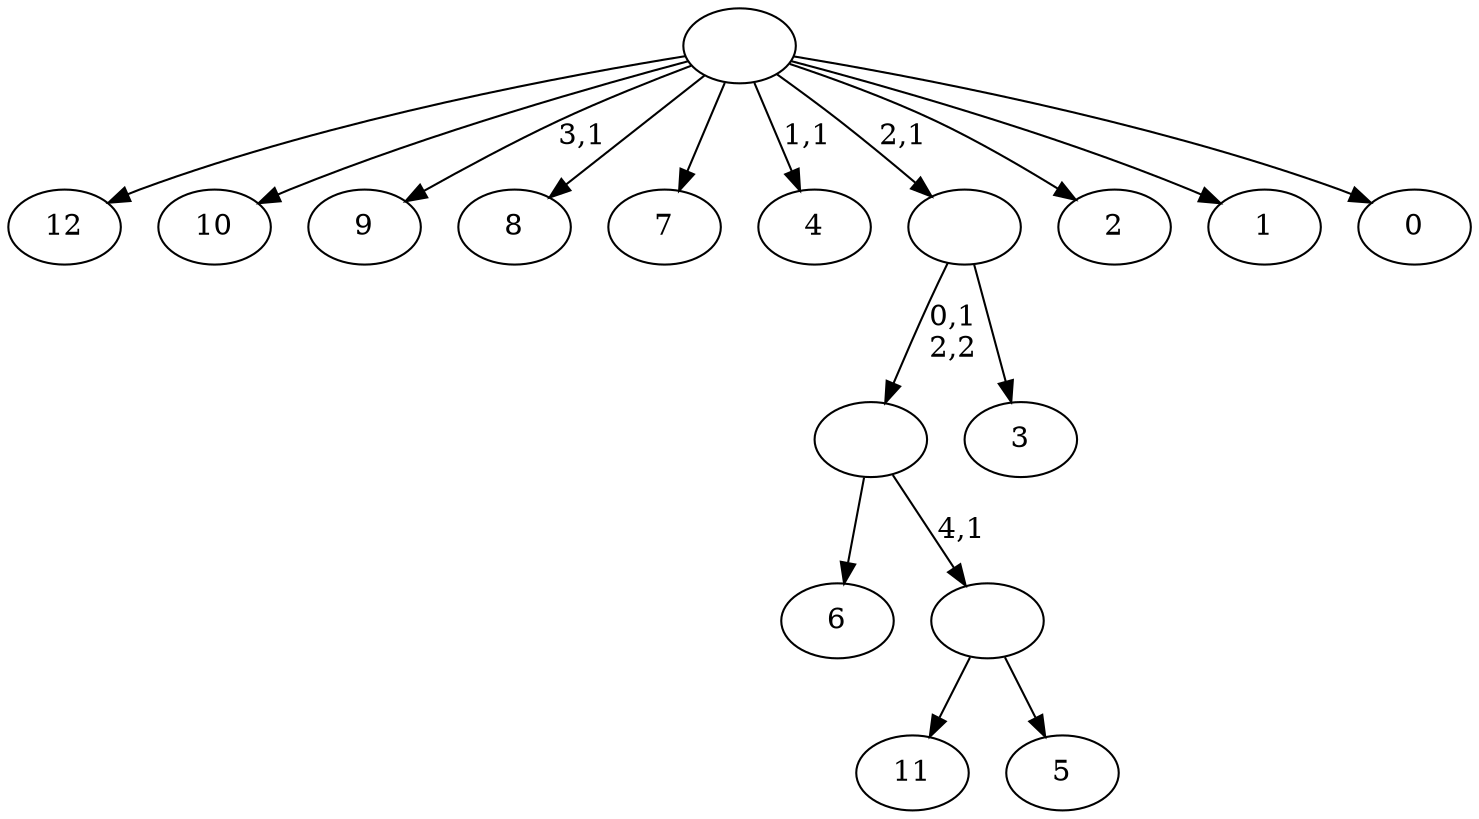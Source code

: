 digraph T {
	18 [label="12"]
	17 [label="11"]
	16 [label="10"]
	15 [label="9"]
	13 [label="8"]
	12 [label="7"]
	11 [label="6"]
	10 [label="5"]
	9 [label=""]
	8 [label=""]
	7 [label="4"]
	5 [label="3"]
	4 [label=""]
	3 [label="2"]
	2 [label="1"]
	1 [label="0"]
	0 [label=""]
	9 -> 17 [label=""]
	9 -> 10 [label=""]
	8 -> 11 [label=""]
	8 -> 9 [label="4,1"]
	4 -> 8 [label="0,1\n2,2"]
	4 -> 5 [label=""]
	0 -> 7 [label="1,1"]
	0 -> 15 [label="3,1"]
	0 -> 18 [label=""]
	0 -> 16 [label=""]
	0 -> 13 [label=""]
	0 -> 12 [label=""]
	0 -> 4 [label="2,1"]
	0 -> 3 [label=""]
	0 -> 2 [label=""]
	0 -> 1 [label=""]
}
